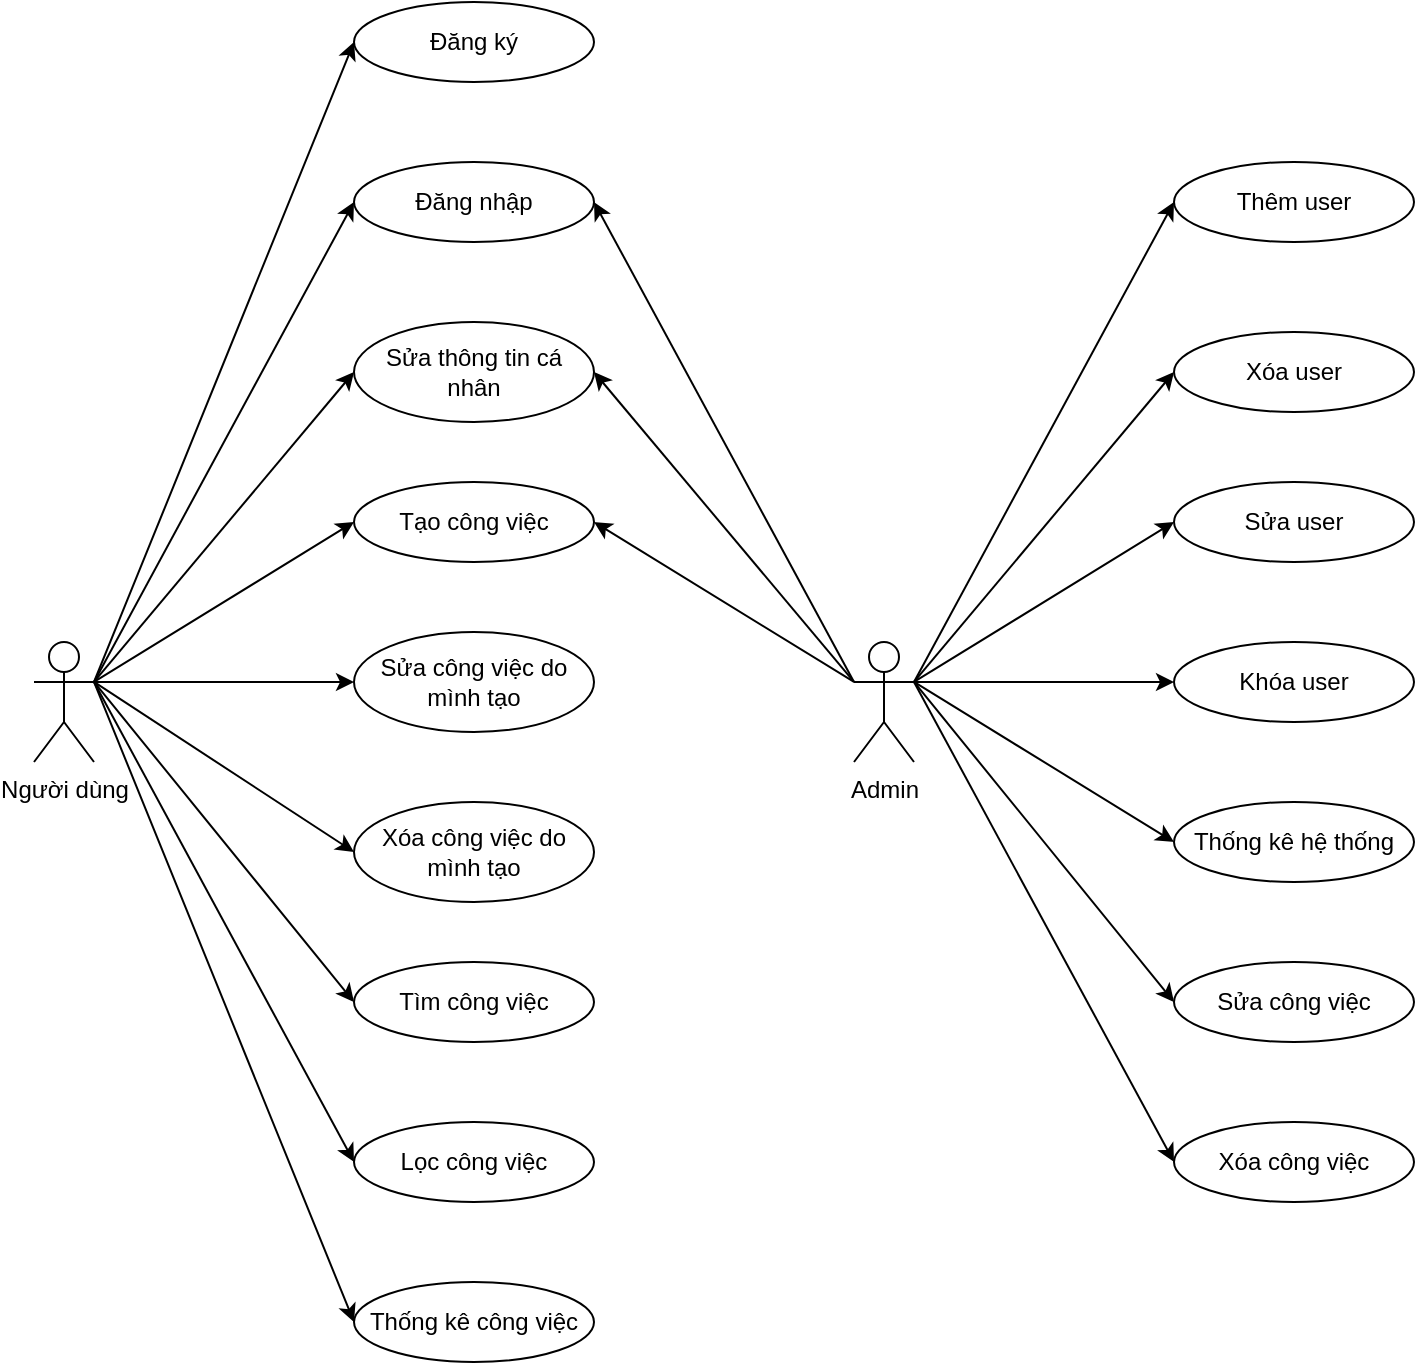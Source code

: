 <mxfile version="25.0.3">
  <diagram name="Page-1" id="0w5xlq2MJpehpcJUL9IF">
    <mxGraphModel dx="1426" dy="781" grid="1" gridSize="10" guides="1" tooltips="1" connect="1" arrows="1" fold="1" page="1" pageScale="1" pageWidth="850" pageHeight="1100" math="0" shadow="0">
      <root>
        <mxCell id="0" />
        <mxCell id="1" parent="0" />
        <object label="Người dùng" id="U_nHi4Bxi-lUETk27lm8-3">
          <mxCell style="shape=umlActor;verticalLabelPosition=bottom;verticalAlign=top;html=1;horizontal=1;" parent="1" vertex="1">
            <mxGeometry x="40" y="360" width="30" height="60" as="geometry" />
          </mxCell>
        </object>
        <mxCell id="U_nHi4Bxi-lUETk27lm8-4" value="Đăng ký" style="ellipse;whiteSpace=wrap;html=1;" parent="1" vertex="1">
          <mxGeometry x="200" y="40" width="120" height="40" as="geometry" />
        </mxCell>
        <mxCell id="U_nHi4Bxi-lUETk27lm8-6" value="Đăng nh&lt;span style=&quot;background-color: initial;&quot;&gt;ập&lt;/span&gt;" style="ellipse;whiteSpace=wrap;html=1;" parent="1" vertex="1">
          <mxGeometry x="200" y="120" width="120" height="40" as="geometry" />
        </mxCell>
        <mxCell id="U_nHi4Bxi-lUETk27lm8-7" value="Sửa thông tin cá nhân" style="ellipse;whiteSpace=wrap;html=1;" parent="1" vertex="1">
          <mxGeometry x="200" y="200" width="120" height="50" as="geometry" />
        </mxCell>
        <mxCell id="U_nHi4Bxi-lUETk27lm8-8" value="Tạo công việc" style="ellipse;whiteSpace=wrap;html=1;" parent="1" vertex="1">
          <mxGeometry x="200" y="280" width="120" height="40" as="geometry" />
        </mxCell>
        <mxCell id="U_nHi4Bxi-lUETk27lm8-9" value="Sửa công việc do mình tạo" style="ellipse;whiteSpace=wrap;html=1;" parent="1" vertex="1">
          <mxGeometry x="200" y="355" width="120" height="50" as="geometry" />
        </mxCell>
        <mxCell id="U_nHi4Bxi-lUETk27lm8-10" value="Xóa công việc do mình tạo" style="ellipse;whiteSpace=wrap;html=1;" parent="1" vertex="1">
          <mxGeometry x="200" y="440" width="120" height="50" as="geometry" />
        </mxCell>
        <mxCell id="U_nHi4Bxi-lUETk27lm8-11" value="Tìm công việc" style="ellipse;whiteSpace=wrap;html=1;" parent="1" vertex="1">
          <mxGeometry x="200" y="520" width="120" height="40" as="geometry" />
        </mxCell>
        <mxCell id="U_nHi4Bxi-lUETk27lm8-12" value="Lọc công việc" style="ellipse;whiteSpace=wrap;html=1;" parent="1" vertex="1">
          <mxGeometry x="200" y="600" width="120" height="40" as="geometry" />
        </mxCell>
        <mxCell id="U_nHi4Bxi-lUETk27lm8-13" value="Thống kê công việc" style="ellipse;whiteSpace=wrap;html=1;" parent="1" vertex="1">
          <mxGeometry x="200" y="680" width="120" height="40" as="geometry" />
        </mxCell>
        <object label="Admin" id="U_nHi4Bxi-lUETk27lm8-14">
          <mxCell style="shape=umlActor;verticalLabelPosition=bottom;verticalAlign=top;html=1;horizontal=1;" parent="1" vertex="1">
            <mxGeometry x="450" y="360" width="30" height="60" as="geometry" />
          </mxCell>
        </object>
        <mxCell id="U_nHi4Bxi-lUETk27lm8-16" value="Thêm user" style="ellipse;whiteSpace=wrap;html=1;" parent="1" vertex="1">
          <mxGeometry x="610" y="120" width="120" height="40" as="geometry" />
        </mxCell>
        <mxCell id="U_nHi4Bxi-lUETk27lm8-17" value="Xóa user" style="ellipse;whiteSpace=wrap;html=1;" parent="1" vertex="1">
          <mxGeometry x="610" y="205" width="120" height="40" as="geometry" />
        </mxCell>
        <mxCell id="U_nHi4Bxi-lUETk27lm8-18" value="Sửa user" style="ellipse;whiteSpace=wrap;html=1;" parent="1" vertex="1">
          <mxGeometry x="610" y="280" width="120" height="40" as="geometry" />
        </mxCell>
        <mxCell id="U_nHi4Bxi-lUETk27lm8-19" value="Khóa user" style="ellipse;whiteSpace=wrap;html=1;" parent="1" vertex="1">
          <mxGeometry x="610" y="360" width="120" height="40" as="geometry" />
        </mxCell>
        <mxCell id="U_nHi4Bxi-lUETk27lm8-20" value="Thống kê hệ thống" style="ellipse;whiteSpace=wrap;html=1;" parent="1" vertex="1">
          <mxGeometry x="610" y="440" width="120" height="40" as="geometry" />
        </mxCell>
        <mxCell id="U_nHi4Bxi-lUETk27lm8-21" value="Sửa công việc" style="ellipse;whiteSpace=wrap;html=1;" parent="1" vertex="1">
          <mxGeometry x="610" y="520" width="120" height="40" as="geometry" />
        </mxCell>
        <mxCell id="U_nHi4Bxi-lUETk27lm8-22" value="Xóa công việc" style="ellipse;whiteSpace=wrap;html=1;" parent="1" vertex="1">
          <mxGeometry x="610" y="600" width="120" height="40" as="geometry" />
        </mxCell>
        <mxCell id="U_nHi4Bxi-lUETk27lm8-24" value="" style="endArrow=classic;html=1;rounded=0;exitX=1;exitY=0.333;exitDx=0;exitDy=0;exitPerimeter=0;entryX=0;entryY=0.5;entryDx=0;entryDy=0;" parent="1" source="U_nHi4Bxi-lUETk27lm8-3" target="U_nHi4Bxi-lUETk27lm8-4" edge="1">
          <mxGeometry width="50" height="50" relative="1" as="geometry">
            <mxPoint x="50" y="400" as="sourcePoint" />
            <mxPoint x="100" y="350" as="targetPoint" />
            <Array as="points" />
          </mxGeometry>
        </mxCell>
        <mxCell id="U_nHi4Bxi-lUETk27lm8-25" value="" style="endArrow=classic;html=1;rounded=0;exitX=1;exitY=0.333;exitDx=0;exitDy=0;exitPerimeter=0;entryX=0;entryY=0.5;entryDx=0;entryDy=0;" parent="1" source="U_nHi4Bxi-lUETk27lm8-3" target="U_nHi4Bxi-lUETk27lm8-6" edge="1">
          <mxGeometry width="50" height="50" relative="1" as="geometry">
            <mxPoint x="80" y="350" as="sourcePoint" />
            <mxPoint x="140" y="260" as="targetPoint" />
            <Array as="points" />
          </mxGeometry>
        </mxCell>
        <mxCell id="U_nHi4Bxi-lUETk27lm8-26" value="" style="endArrow=classic;html=1;rounded=0;entryX=0;entryY=0.5;entryDx=0;entryDy=0;exitX=1;exitY=0.333;exitDx=0;exitDy=0;exitPerimeter=0;" parent="1" source="U_nHi4Bxi-lUETk27lm8-3" target="U_nHi4Bxi-lUETk27lm8-7" edge="1">
          <mxGeometry width="50" height="50" relative="1" as="geometry">
            <mxPoint x="70" y="580" as="sourcePoint" />
            <mxPoint x="120" y="530" as="targetPoint" />
          </mxGeometry>
        </mxCell>
        <mxCell id="U_nHi4Bxi-lUETk27lm8-27" value="" style="endArrow=classic;html=1;rounded=0;entryX=0;entryY=0.5;entryDx=0;entryDy=0;exitX=1;exitY=0.333;exitDx=0;exitDy=0;exitPerimeter=0;" parent="1" source="U_nHi4Bxi-lUETk27lm8-3" target="U_nHi4Bxi-lUETk27lm8-8" edge="1">
          <mxGeometry width="50" height="50" relative="1" as="geometry">
            <mxPoint x="60" y="330" as="sourcePoint" />
            <mxPoint x="100" y="480" as="targetPoint" />
          </mxGeometry>
        </mxCell>
        <mxCell id="U_nHi4Bxi-lUETk27lm8-28" value="" style="endArrow=classic;html=1;rounded=0;entryX=0;entryY=0.5;entryDx=0;entryDy=0;exitX=1;exitY=0.333;exitDx=0;exitDy=0;exitPerimeter=0;" parent="1" source="U_nHi4Bxi-lUETk27lm8-3" target="U_nHi4Bxi-lUETk27lm8-9" edge="1">
          <mxGeometry width="50" height="50" relative="1" as="geometry">
            <mxPoint x="90" y="520" as="sourcePoint" />
            <mxPoint x="140" y="470" as="targetPoint" />
          </mxGeometry>
        </mxCell>
        <mxCell id="U_nHi4Bxi-lUETk27lm8-29" value="" style="endArrow=classic;html=1;rounded=0;entryX=0;entryY=0.5;entryDx=0;entryDy=0;exitX=1;exitY=0.333;exitDx=0;exitDy=0;exitPerimeter=0;" parent="1" source="U_nHi4Bxi-lUETk27lm8-3" target="U_nHi4Bxi-lUETk27lm8-10" edge="1">
          <mxGeometry width="50" height="50" relative="1" as="geometry">
            <mxPoint x="110" y="490" as="sourcePoint" />
            <mxPoint x="160" y="440" as="targetPoint" />
          </mxGeometry>
        </mxCell>
        <mxCell id="U_nHi4Bxi-lUETk27lm8-30" value="" style="endArrow=classic;html=1;rounded=0;entryX=0;entryY=0.5;entryDx=0;entryDy=0;exitX=1;exitY=0.333;exitDx=0;exitDy=0;exitPerimeter=0;" parent="1" source="U_nHi4Bxi-lUETk27lm8-3" target="U_nHi4Bxi-lUETk27lm8-11" edge="1">
          <mxGeometry width="50" height="50" relative="1" as="geometry">
            <mxPoint x="70" y="350" as="sourcePoint" />
            <mxPoint x="140" y="470" as="targetPoint" />
          </mxGeometry>
        </mxCell>
        <mxCell id="U_nHi4Bxi-lUETk27lm8-31" value="" style="endArrow=classic;html=1;rounded=0;entryX=0;entryY=0.5;entryDx=0;entryDy=0;exitX=1;exitY=0.333;exitDx=0;exitDy=0;exitPerimeter=0;" parent="1" source="U_nHi4Bxi-lUETk27lm8-3" target="U_nHi4Bxi-lUETk27lm8-12" edge="1">
          <mxGeometry width="50" height="50" relative="1" as="geometry">
            <mxPoint x="70" y="350" as="sourcePoint" />
            <mxPoint x="140" y="590" as="targetPoint" />
          </mxGeometry>
        </mxCell>
        <mxCell id="U_nHi4Bxi-lUETk27lm8-32" value="" style="endArrow=classic;html=1;rounded=0;entryX=0;entryY=0.5;entryDx=0;entryDy=0;exitX=1;exitY=0.333;exitDx=0;exitDy=0;exitPerimeter=0;" parent="1" source="U_nHi4Bxi-lUETk27lm8-3" target="U_nHi4Bxi-lUETk27lm8-13" edge="1">
          <mxGeometry width="50" height="50" relative="1" as="geometry">
            <mxPoint x="60" y="620" as="sourcePoint" />
            <mxPoint x="110" y="570" as="targetPoint" />
          </mxGeometry>
        </mxCell>
        <mxCell id="U_nHi4Bxi-lUETk27lm8-34" value="" style="endArrow=classic;html=1;rounded=0;exitX=1;exitY=0.333;exitDx=0;exitDy=0;exitPerimeter=0;entryX=0;entryY=0.5;entryDx=0;entryDy=0;" parent="1" source="U_nHi4Bxi-lUETk27lm8-14" target="U_nHi4Bxi-lUETk27lm8-16" edge="1">
          <mxGeometry width="50" height="50" relative="1" as="geometry">
            <mxPoint x="400" y="380" as="sourcePoint" />
            <mxPoint x="450" y="330" as="targetPoint" />
          </mxGeometry>
        </mxCell>
        <mxCell id="U_nHi4Bxi-lUETk27lm8-35" value="" style="endArrow=classic;html=1;rounded=0;entryX=0;entryY=0.5;entryDx=0;entryDy=0;exitX=1;exitY=0.333;exitDx=0;exitDy=0;exitPerimeter=0;" parent="1" source="U_nHi4Bxi-lUETk27lm8-14" target="U_nHi4Bxi-lUETk27lm8-18" edge="1">
          <mxGeometry width="50" height="50" relative="1" as="geometry">
            <mxPoint x="450" y="540" as="sourcePoint" />
            <mxPoint x="500" y="490" as="targetPoint" />
          </mxGeometry>
        </mxCell>
        <mxCell id="U_nHi4Bxi-lUETk27lm8-36" value="" style="endArrow=classic;html=1;rounded=0;entryX=0;entryY=0.5;entryDx=0;entryDy=0;exitX=1;exitY=0.333;exitDx=0;exitDy=0;exitPerimeter=0;" parent="1" source="U_nHi4Bxi-lUETk27lm8-14" target="U_nHi4Bxi-lUETk27lm8-22" edge="1">
          <mxGeometry width="50" height="50" relative="1" as="geometry">
            <mxPoint x="390" y="310" as="sourcePoint" />
            <mxPoint x="440" y="260" as="targetPoint" />
          </mxGeometry>
        </mxCell>
        <mxCell id="U_nHi4Bxi-lUETk27lm8-37" value="" style="endArrow=classic;html=1;rounded=0;exitX=0;exitY=0.333;exitDx=0;exitDy=0;exitPerimeter=0;entryX=1;entryY=0.5;entryDx=0;entryDy=0;" parent="1" source="U_nHi4Bxi-lUETk27lm8-14" target="U_nHi4Bxi-lUETk27lm8-6" edge="1">
          <mxGeometry width="50" height="50" relative="1" as="geometry">
            <mxPoint x="380" y="220" as="sourcePoint" />
            <mxPoint x="430" y="170" as="targetPoint" />
          </mxGeometry>
        </mxCell>
        <mxCell id="U_nHi4Bxi-lUETk27lm8-38" value="" style="endArrow=classic;html=1;rounded=0;entryX=0;entryY=0.5;entryDx=0;entryDy=0;exitX=1;exitY=0.333;exitDx=0;exitDy=0;exitPerimeter=0;" parent="1" source="U_nHi4Bxi-lUETk27lm8-14" target="U_nHi4Bxi-lUETk27lm8-19" edge="1">
          <mxGeometry width="50" height="50" relative="1" as="geometry">
            <mxPoint x="350" y="490" as="sourcePoint" />
            <mxPoint x="400" y="440" as="targetPoint" />
          </mxGeometry>
        </mxCell>
        <mxCell id="U_nHi4Bxi-lUETk27lm8-39" value="" style="endArrow=classic;html=1;rounded=0;entryX=0;entryY=0.5;entryDx=0;entryDy=0;exitX=1;exitY=0.333;exitDx=0;exitDy=0;exitPerimeter=0;" parent="1" source="U_nHi4Bxi-lUETk27lm8-14" target="U_nHi4Bxi-lUETk27lm8-21" edge="1">
          <mxGeometry width="50" height="50" relative="1" as="geometry">
            <mxPoint x="360" y="660" as="sourcePoint" />
            <mxPoint x="410" y="610" as="targetPoint" />
          </mxGeometry>
        </mxCell>
        <mxCell id="U_nHi4Bxi-lUETk27lm8-40" value="" style="endArrow=classic;html=1;rounded=0;entryX=0;entryY=0.5;entryDx=0;entryDy=0;exitX=1;exitY=0.333;exitDx=0;exitDy=0;exitPerimeter=0;" parent="1" source="U_nHi4Bxi-lUETk27lm8-14" target="U_nHi4Bxi-lUETk27lm8-20" edge="1">
          <mxGeometry width="50" height="50" relative="1" as="geometry">
            <mxPoint x="450" y="660" as="sourcePoint" />
            <mxPoint x="500" y="610" as="targetPoint" />
          </mxGeometry>
        </mxCell>
        <mxCell id="U_nHi4Bxi-lUETk27lm8-41" value="" style="endArrow=classic;html=1;rounded=0;entryX=0;entryY=0.5;entryDx=0;entryDy=0;exitX=1;exitY=0.333;exitDx=0;exitDy=0;exitPerimeter=0;" parent="1" source="U_nHi4Bxi-lUETk27lm8-14" target="U_nHi4Bxi-lUETk27lm8-17" edge="1">
          <mxGeometry width="50" height="50" relative="1" as="geometry">
            <mxPoint x="380" y="400" as="sourcePoint" />
            <mxPoint x="430" y="350" as="targetPoint" />
          </mxGeometry>
        </mxCell>
        <mxCell id="U_nHi4Bxi-lUETk27lm8-42" value="" style="endArrow=classic;html=1;rounded=0;entryX=1;entryY=0.5;entryDx=0;entryDy=0;exitX=0;exitY=0.333;exitDx=0;exitDy=0;exitPerimeter=0;" parent="1" source="U_nHi4Bxi-lUETk27lm8-14" target="U_nHi4Bxi-lUETk27lm8-8" edge="1">
          <mxGeometry width="50" height="50" relative="1" as="geometry">
            <mxPoint x="420" y="610" as="sourcePoint" />
            <mxPoint x="470" y="560" as="targetPoint" />
          </mxGeometry>
        </mxCell>
        <mxCell id="U_nHi4Bxi-lUETk27lm8-43" value="" style="endArrow=classic;html=1;rounded=0;entryX=1;entryY=0.5;entryDx=0;entryDy=0;exitX=0;exitY=0.333;exitDx=0;exitDy=0;exitPerimeter=0;" parent="1" source="U_nHi4Bxi-lUETk27lm8-14" target="U_nHi4Bxi-lUETk27lm8-7" edge="1">
          <mxGeometry width="50" height="50" relative="1" as="geometry">
            <mxPoint x="390" y="510" as="sourcePoint" />
            <mxPoint x="440" y="460" as="targetPoint" />
          </mxGeometry>
        </mxCell>
      </root>
    </mxGraphModel>
  </diagram>
</mxfile>
